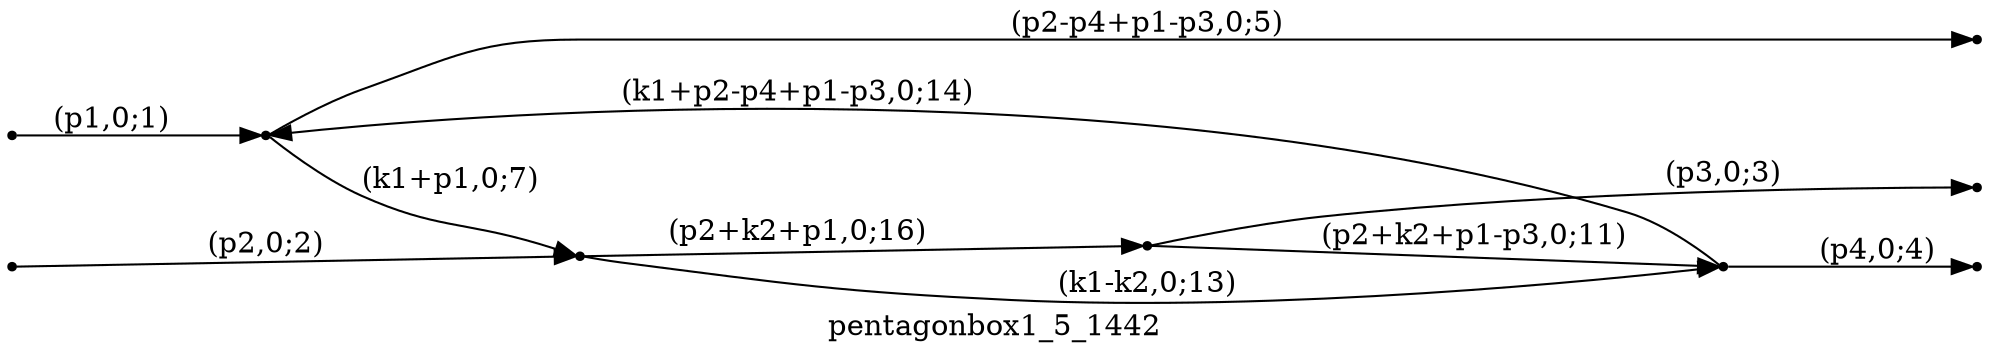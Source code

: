 digraph pentagonbox1_5_1442 {
  label="pentagonbox1_5_1442";
  rankdir="LR";
  subgraph edges {
    -1 -> 3 [label="(p1,0;1)"];
    -2 -> 4 [label="(p2,0;2)"];
    1 -> -3 [label="(p3,0;3)"];
    2 -> -4 [label="(p4,0;4)"];
    3 -> -5 [label="(p2-p4+p1-p3,0;5)"];
    3 -> 4 [label="(k1+p1,0;7)"];
    1 -> 2 [label="(p2+k2+p1-p3,0;11)"];
    4 -> 2 [label="(k1-k2,0;13)"];
    2 -> 3 [label="(k1+p2-p4+p1-p3,0;14)"];
    4 -> 1 [label="(p2+k2+p1,0;16)"];
  }
  subgraph incoming { rank="source"; -1; -2; }
  subgraph outgoing { rank="sink"; -3; -4; -5; }
-5 [shape=point];
-4 [shape=point];
-3 [shape=point];
-2 [shape=point];
-1 [shape=point];
1 [shape=point];
2 [shape=point];
3 [shape=point];
4 [shape=point];
}

